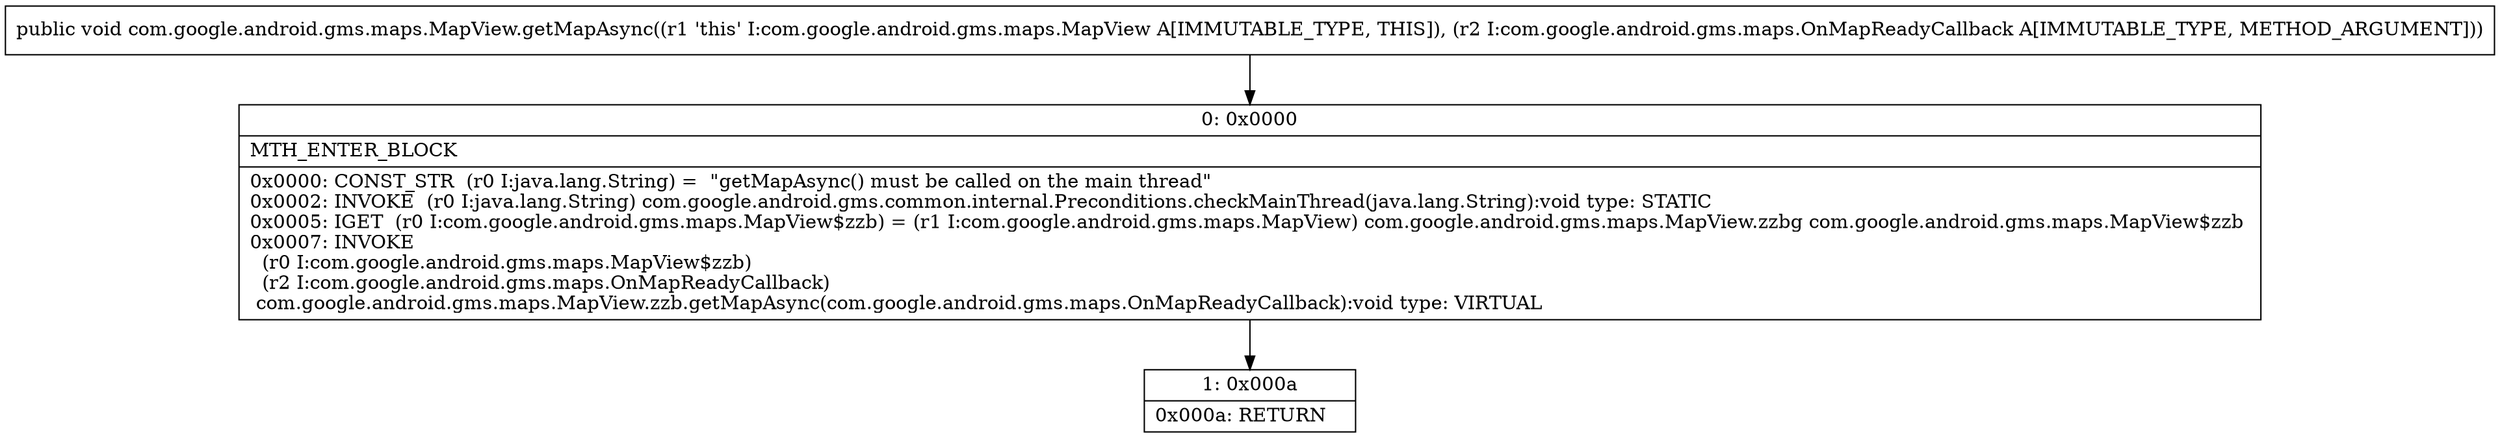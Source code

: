 digraph "CFG forcom.google.android.gms.maps.MapView.getMapAsync(Lcom\/google\/android\/gms\/maps\/OnMapReadyCallback;)V" {
Node_0 [shape=record,label="{0\:\ 0x0000|MTH_ENTER_BLOCK\l|0x0000: CONST_STR  (r0 I:java.lang.String) =  \"getMapAsync() must be called on the main thread\" \l0x0002: INVOKE  (r0 I:java.lang.String) com.google.android.gms.common.internal.Preconditions.checkMainThread(java.lang.String):void type: STATIC \l0x0005: IGET  (r0 I:com.google.android.gms.maps.MapView$zzb) = (r1 I:com.google.android.gms.maps.MapView) com.google.android.gms.maps.MapView.zzbg com.google.android.gms.maps.MapView$zzb \l0x0007: INVOKE  \l  (r0 I:com.google.android.gms.maps.MapView$zzb)\l  (r2 I:com.google.android.gms.maps.OnMapReadyCallback)\l com.google.android.gms.maps.MapView.zzb.getMapAsync(com.google.android.gms.maps.OnMapReadyCallback):void type: VIRTUAL \l}"];
Node_1 [shape=record,label="{1\:\ 0x000a|0x000a: RETURN   \l}"];
MethodNode[shape=record,label="{public void com.google.android.gms.maps.MapView.getMapAsync((r1 'this' I:com.google.android.gms.maps.MapView A[IMMUTABLE_TYPE, THIS]), (r2 I:com.google.android.gms.maps.OnMapReadyCallback A[IMMUTABLE_TYPE, METHOD_ARGUMENT])) }"];
MethodNode -> Node_0;
Node_0 -> Node_1;
}

